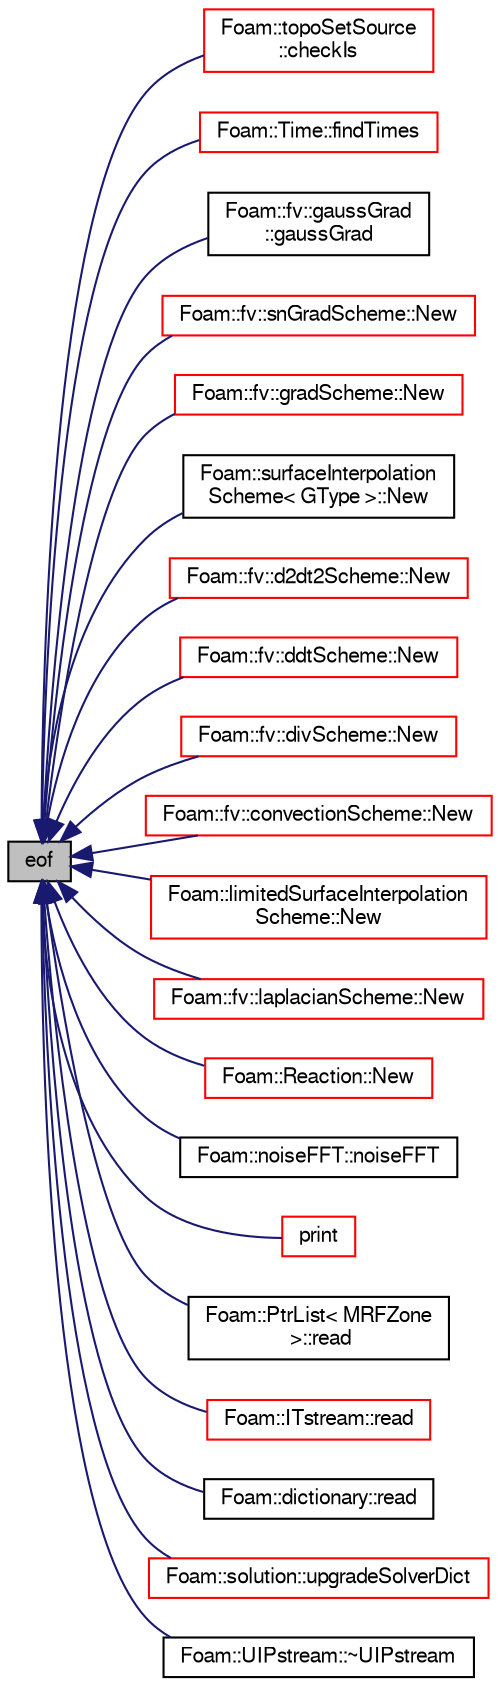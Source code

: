 digraph "eof"
{
  bgcolor="transparent";
  edge [fontname="FreeSans",fontsize="10",labelfontname="FreeSans",labelfontsize="10"];
  node [fontname="FreeSans",fontsize="10",shape=record];
  rankdir="LR";
  Node16047 [label="eof",height=0.2,width=0.4,color="black", fillcolor="grey75", style="filled", fontcolor="black"];
  Node16047 -> Node16048 [dir="back",color="midnightblue",fontsize="10",style="solid",fontname="FreeSans"];
  Node16048 [label="Foam::topoSetSource\l::checkIs",height=0.2,width=0.4,color="red",URL="$a25466.html#ae46e80b40fbccd61445ff02c596734b5",tooltip="Check state of stream. "];
  Node16047 -> Node16050 [dir="back",color="midnightblue",fontsize="10",style="solid",fontname="FreeSans"];
  Node16050 [label="Foam::Time::findTimes",height=0.2,width=0.4,color="red",URL="$a26350.html#a358594437beb51631684afba39f445da",tooltip="Search a given directory for valid time directories. "];
  Node16047 -> Node16056 [dir="back",color="midnightblue",fontsize="10",style="solid",fontname="FreeSans"];
  Node16056 [label="Foam::fv::gaussGrad\l::gaussGrad",height=0.2,width=0.4,color="black",URL="$a22538.html#ace6c2051286514eb33d4839e9b6b9573",tooltip="Construct from mesh and Istream. "];
  Node16047 -> Node16057 [dir="back",color="midnightblue",fontsize="10",style="solid",fontname="FreeSans"];
  Node16057 [label="Foam::fv::snGradScheme::New",height=0.2,width=0.4,color="red",URL="$a22610.html#adc12ff65e667931ca7187bb66656924a",tooltip="Return new tmp interpolation scheme. "];
  Node16047 -> Node16110 [dir="back",color="midnightblue",fontsize="10",style="solid",fontname="FreeSans"];
  Node16110 [label="Foam::fv::gradScheme::New",height=0.2,width=0.4,color="red",URL="$a22542.html#afc37a52dd28d032d31cc89576f8122f2",tooltip="Return a pointer to a new gradScheme created on freestore. "];
  Node16047 -> Node16113 [dir="back",color="midnightblue",fontsize="10",style="solid",fontname="FreeSans"];
  Node16113 [label="Foam::surfaceInterpolation\lScheme\< GType \>::New",height=0.2,width=0.4,color="black",URL="$a23278.html#a4228053a08db320a1a8c647eedfc41b0",tooltip="Return new tmp interpolation scheme. "];
  Node16047 -> Node16114 [dir="back",color="midnightblue",fontsize="10",style="solid",fontname="FreeSans"];
  Node16114 [label="Foam::fv::d2dt2Scheme::New",height=0.2,width=0.4,color="red",URL="$a22454.html#a60670b82e2875dd4e0c98fa8d4198272",tooltip="Return a pointer to a new d2dt2Scheme created on freestore. "];
  Node16047 -> Node16119 [dir="back",color="midnightblue",fontsize="10",style="solid",fontname="FreeSans"];
  Node16119 [label="Foam::fv::ddtScheme::New",height=0.2,width=0.4,color="red",URL="$a22486.html#a5a8f7e051307daf65eae67fb50c84a21",tooltip="Return a pointer to a new ddtScheme created on freestore. "];
  Node16047 -> Node18109 [dir="back",color="midnightblue",fontsize="10",style="solid",fontname="FreeSans"];
  Node18109 [label="Foam::fv::divScheme::New",height=0.2,width=0.4,color="red",URL="$a22506.html#ad9e49ab1c22879be2f0d38c93b75b299",tooltip="Return a pointer to a new divScheme created on freestore. "];
  Node16047 -> Node18112 [dir="back",color="midnightblue",fontsize="10",style="solid",fontname="FreeSans"];
  Node18112 [label="Foam::fv::convectionScheme::New",height=0.2,width=0.4,color="red",URL="$a22442.html#af588839e72c5544d36b0eb36a09e83aa",tooltip="Return a pointer to a new convectionScheme created on freestore. "];
  Node16047 -> Node18120 [dir="back",color="midnightblue",fontsize="10",style="solid",fontname="FreeSans"];
  Node18120 [label="Foam::limitedSurfaceInterpolation\lScheme::New",height=0.2,width=0.4,color="red",URL="$a23038.html#a4375e15f8b82da9daf54eb57be9407ec",tooltip="Return new tmp interpolation scheme. "];
  Node16047 -> Node18122 [dir="back",color="midnightblue",fontsize="10",style="solid",fontname="FreeSans"];
  Node18122 [label="Foam::fv::laplacianScheme::New",height=0.2,width=0.4,color="red",URL="$a22582.html#aa4597ba9a0b5ea42742d7b60969aefde",tooltip="Return a pointer to a new laplacianScheme created on freestore. "];
  Node16047 -> Node18131 [dir="back",color="midnightblue",fontsize="10",style="solid",fontname="FreeSans"];
  Node18131 [label="Foam::Reaction::New",height=0.2,width=0.4,color="red",URL="$a30330.html#aa11303643cc079fa40c4fad755aed520",tooltip="Return a pointer to new patchField created on freestore from input. "];
  Node16047 -> Node18134 [dir="back",color="midnightblue",fontsize="10",style="solid",fontname="FreeSans"];
  Node18134 [label="Foam::noiseFFT::noiseFFT",height=0.2,width=0.4,color="black",URL="$a28950.html#a449ba6255801b2151ca6f47b798cbd92",tooltip="Construct from pressure field file name. "];
  Node16047 -> Node18135 [dir="back",color="midnightblue",fontsize="10",style="solid",fontname="FreeSans"];
  Node18135 [label="print",height=0.2,width=0.4,color="red",URL="$a26226.html#aa61247f481294e0822e293753513bd29",tooltip="Print description of IOstream to Ostream. "];
  Node16047 -> Node18603 [dir="back",color="midnightblue",fontsize="10",style="solid",fontname="FreeSans"];
  Node18603 [label="Foam::PtrList\< MRFZone\l \>::read",height=0.2,width=0.4,color="black",URL="$a25914.html#a13f28f6f50da188010f20f60b92f4f39",tooltip="Read from Istream using given Istream constructor class. "];
  Node16047 -> Node18674 [dir="back",color="midnightblue",fontsize="10",style="solid",fontname="FreeSans"];
  Node18674 [label="Foam::ITstream::read",height=0.2,width=0.4,color="red",URL="$a26322.html#a3d4b02e5b143d1a4ba9a5b34f11b4ed1",tooltip="Return next token from stream. "];
  Node16047 -> Node17711 [dir="back",color="midnightblue",fontsize="10",style="solid",fontname="FreeSans"];
  Node17711 [label="Foam::dictionary::read",height=0.2,width=0.4,color="black",URL="$a26014.html#a74110bdf434afa7e444306eb4b04999b",tooltip="Read dictionary from Istream, optionally keeping the header. "];
  Node16047 -> Node20555 [dir="back",color="midnightblue",fontsize="10",style="solid",fontname="FreeSans"];
  Node20555 [label="Foam::solution::upgradeSolverDict",height=0.2,width=0.4,color="red",URL="$a27078.html#aafb35d9c55b4a97e839ab61b4a0c7d52",tooltip="Update from older solver controls syntax. "];
  Node16047 -> Node20977 [dir="back",color="midnightblue",fontsize="10",style="solid",fontname="FreeSans"];
  Node20977 [label="Foam::UIPstream::~UIPstream",height=0.2,width=0.4,color="black",URL="$a26258.html#a17a7ee4841c706feefb3043d692e3bcf",tooltip="Destructor. "];
}
